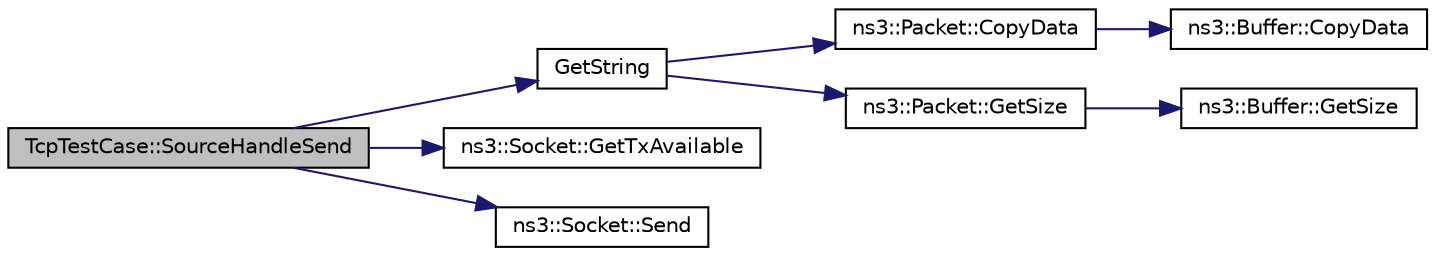 digraph "TcpTestCase::SourceHandleSend"
{
 // LATEX_PDF_SIZE
  edge [fontname="Helvetica",fontsize="10",labelfontname="Helvetica",labelfontsize="10"];
  node [fontname="Helvetica",fontsize="10",shape=record];
  rankdir="LR";
  Node1 [label="TcpTestCase::SourceHandleSend",height=0.2,width=0.4,color="black", fillcolor="grey75", style="filled", fontcolor="black",tooltip="Client: Send data."];
  Node1 -> Node2 [color="midnightblue",fontsize="10",style="solid",fontname="Helvetica"];
  Node2 [label="GetString",height=0.2,width=0.4,color="black", fillcolor="white", style="filled",URL="$tcp-test_8cc.html#ab9425fc2dc406843f955d1565b7fc804",tooltip=" "];
  Node2 -> Node3 [color="midnightblue",fontsize="10",style="solid",fontname="Helvetica"];
  Node3 [label="ns3::Packet::CopyData",height=0.2,width=0.4,color="black", fillcolor="white", style="filled",URL="$classns3_1_1_packet.html#a5bafd70ccf970b10524e2d61afd39dc1",tooltip="Copy the packet contents to a byte buffer."];
  Node3 -> Node4 [color="midnightblue",fontsize="10",style="solid",fontname="Helvetica"];
  Node4 [label="ns3::Buffer::CopyData",height=0.2,width=0.4,color="black", fillcolor="white", style="filled",URL="$classns3_1_1_buffer.html#a767c8ec06a1307b569b9a5996dcacf91",tooltip="Copy the specified amount of data from the buffer to the given output stream."];
  Node2 -> Node5 [color="midnightblue",fontsize="10",style="solid",fontname="Helvetica"];
  Node5 [label="ns3::Packet::GetSize",height=0.2,width=0.4,color="black", fillcolor="white", style="filled",URL="$classns3_1_1_packet.html#afff7cb1ff518ee6dc0d424e10a5ad6ec",tooltip="Returns the the size in bytes of the packet (including the zero-filled initial payload)."];
  Node5 -> Node6 [color="midnightblue",fontsize="10",style="solid",fontname="Helvetica"];
  Node6 [label="ns3::Buffer::GetSize",height=0.2,width=0.4,color="black", fillcolor="white", style="filled",URL="$classns3_1_1_buffer.html#a60c9172d2b102f8856c81b2126c8b209",tooltip=" "];
  Node1 -> Node7 [color="midnightblue",fontsize="10",style="solid",fontname="Helvetica"];
  Node7 [label="ns3::Socket::GetTxAvailable",height=0.2,width=0.4,color="black", fillcolor="white", style="filled",URL="$classns3_1_1_socket.html#ae7cf62e3acf44106bfa1d40eaeaec151",tooltip="Returns the number of bytes which can be sent in a single call to Send."];
  Node1 -> Node8 [color="midnightblue",fontsize="10",style="solid",fontname="Helvetica"];
  Node8 [label="ns3::Socket::Send",height=0.2,width=0.4,color="black", fillcolor="white", style="filled",URL="$classns3_1_1_socket.html#a036901c8f485fe5b6eab93b7f2ec289d",tooltip="Send data (or dummy data) to the remote host."];
}

